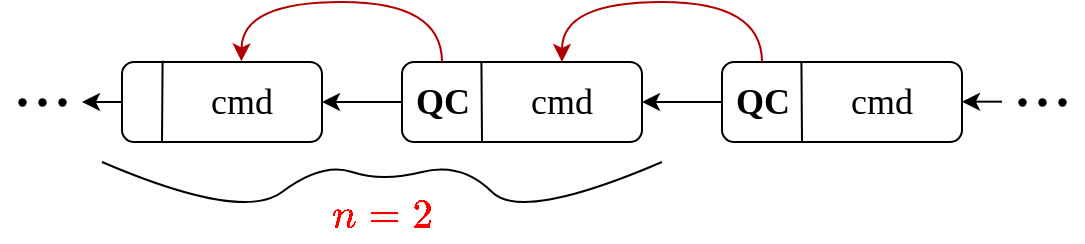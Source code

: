 <mxfile version="21.2.9" type="device">
  <diagram name="Page-1" id="kIeO5uGP7LgFwGZEmoK8">
    <mxGraphModel dx="954" dy="648" grid="1" gridSize="10" guides="1" tooltips="1" connect="1" arrows="1" fold="1" page="1" pageScale="1" pageWidth="827" pageHeight="1169" math="1" shadow="0">
      <root>
        <mxCell id="0" />
        <mxCell id="1" parent="0" />
        <mxCell id="IrBCVyRPKa5Xm-K4wgsj-1" value="" style="rounded=1;whiteSpace=wrap;html=1;fontFamily=Computer Modern;fontSource=https%3A%2F%2Ffonts.googleapis.com%2Fcss%3Ffamily%3DComputer%2BModern;" parent="1" vertex="1">
          <mxGeometry x="180" y="80" width="100" height="40" as="geometry" />
        </mxCell>
        <mxCell id="IrBCVyRPKa5Xm-K4wgsj-3" value="" style="endArrow=none;html=1;rounded=0;entryX=0.203;entryY=-0.017;entryDx=0;entryDy=0;entryPerimeter=0;fontFamily=Computer Modern;fontSource=https%3A%2F%2Ffonts.googleapis.com%2Fcss%3Ffamily%3DComputer%2BModern;" parent="1" target="IrBCVyRPKa5Xm-K4wgsj-1" edge="1">
          <mxGeometry width="50" height="50" relative="1" as="geometry">
            <mxPoint x="200" y="120" as="sourcePoint" />
            <mxPoint x="430" y="120" as="targetPoint" />
          </mxGeometry>
        </mxCell>
        <mxCell id="IrBCVyRPKa5Xm-K4wgsj-4" value="" style="endArrow=classic;html=1;rounded=0;exitX=0;exitY=0.5;exitDx=0;exitDy=0;fontFamily=Computer Modern;fontSource=https%3A%2F%2Ffonts.googleapis.com%2Fcss%3Ffamily%3DComputer%2BModern;" parent="1" source="IrBCVyRPKa5Xm-K4wgsj-1" edge="1">
          <mxGeometry width="50" height="50" relative="1" as="geometry">
            <mxPoint x="380" y="170" as="sourcePoint" />
            <mxPoint x="160" y="100" as="targetPoint" />
          </mxGeometry>
        </mxCell>
        <mxCell id="IrBCVyRPKa5Xm-K4wgsj-6" value="&lt;font style=&quot;font-size: 18px;&quot;&gt;cmd&lt;/font&gt;" style="text;html=1;strokeColor=none;fillColor=none;align=center;verticalAlign=middle;whiteSpace=wrap;rounded=0;fontFamily=Computer Modern;fontSource=https%3A%2F%2Ffonts.googleapis.com%2Fcss%3Ffamily%3DComputer%2BModern;" parent="1" vertex="1">
          <mxGeometry x="210" y="85" width="60" height="30" as="geometry" />
        </mxCell>
        <mxCell id="IrBCVyRPKa5Xm-K4wgsj-8" value="" style="rounded=1;whiteSpace=wrap;html=1;fontFamily=Computer Modern;fontSource=https%3A%2F%2Ffonts.googleapis.com%2Fcss%3Ffamily%3DComputer%2BModern;" parent="1" vertex="1">
          <mxGeometry x="320" y="80" width="120" height="40" as="geometry" />
        </mxCell>
        <mxCell id="IrBCVyRPKa5Xm-K4wgsj-9" value="" style="endArrow=none;html=1;rounded=0;entryX=0.331;entryY=0.008;entryDx=0;entryDy=0;entryPerimeter=0;fontFamily=Computer Modern;fontSource=https%3A%2F%2Ffonts.googleapis.com%2Fcss%3Ffamily%3DComputer%2BModern;" parent="1" target="IrBCVyRPKa5Xm-K4wgsj-8" edge="1">
          <mxGeometry width="50" height="50" relative="1" as="geometry">
            <mxPoint x="360" y="120" as="sourcePoint" />
            <mxPoint x="590" y="120" as="targetPoint" />
          </mxGeometry>
        </mxCell>
        <mxCell id="IrBCVyRPKa5Xm-K4wgsj-10" value="" style="endArrow=classic;html=1;rounded=0;exitX=0;exitY=0.5;exitDx=0;exitDy=0;fontFamily=Computer Modern;fontSource=https%3A%2F%2Ffonts.googleapis.com%2Fcss%3Ffamily%3DComputer%2BModern;" parent="1" source="IrBCVyRPKa5Xm-K4wgsj-8" edge="1">
          <mxGeometry width="50" height="50" relative="1" as="geometry">
            <mxPoint x="540" y="170" as="sourcePoint" />
            <mxPoint x="280" y="100" as="targetPoint" />
          </mxGeometry>
        </mxCell>
        <mxCell id="IrBCVyRPKa5Xm-K4wgsj-11" value="&lt;font style=&quot;font-size: 18px;&quot;&gt;QC&lt;/font&gt;" style="text;strokeColor=none;fillColor=none;html=1;fontSize=18;fontStyle=1;verticalAlign=middle;align=center;fontFamily=Computer Modern;fontSource=https%3A%2F%2Ffonts.googleapis.com%2Fcss%3Ffamily%3DComputer%2BModern;" parent="1" vertex="1">
          <mxGeometry x="320" y="80" width="40" height="40" as="geometry" />
        </mxCell>
        <mxCell id="IrBCVyRPKa5Xm-K4wgsj-12" value="&lt;font style=&quot;font-size: 18px;&quot;&gt;cmd&lt;/font&gt;" style="text;html=1;strokeColor=none;fillColor=none;align=center;verticalAlign=middle;whiteSpace=wrap;rounded=0;fontFamily=Computer Modern;fontSource=https%3A%2F%2Ffonts.googleapis.com%2Fcss%3Ffamily%3DComputer%2BModern;" parent="1" vertex="1">
          <mxGeometry x="370" y="85" width="60" height="30" as="geometry" />
        </mxCell>
        <mxCell id="IrBCVyRPKa5Xm-K4wgsj-13" value="" style="rounded=1;whiteSpace=wrap;html=1;fontFamily=Computer Modern;fontSource=https%3A%2F%2Ffonts.googleapis.com%2Fcss%3Ffamily%3DComputer%2BModern;" parent="1" vertex="1">
          <mxGeometry x="480" y="80" width="120" height="40" as="geometry" />
        </mxCell>
        <mxCell id="IrBCVyRPKa5Xm-K4wgsj-14" value="" style="endArrow=none;html=1;rounded=0;entryX=0.331;entryY=0.008;entryDx=0;entryDy=0;entryPerimeter=0;fontFamily=Computer Modern;fontSource=https%3A%2F%2Ffonts.googleapis.com%2Fcss%3Ffamily%3DComputer%2BModern;" parent="1" target="IrBCVyRPKa5Xm-K4wgsj-13" edge="1">
          <mxGeometry width="50" height="50" relative="1" as="geometry">
            <mxPoint x="520" y="120" as="sourcePoint" />
            <mxPoint x="750" y="120" as="targetPoint" />
          </mxGeometry>
        </mxCell>
        <mxCell id="IrBCVyRPKa5Xm-K4wgsj-15" value="" style="endArrow=classic;html=1;rounded=0;exitX=0;exitY=0.5;exitDx=0;exitDy=0;fontFamily=Computer Modern;fontSource=https%3A%2F%2Ffonts.googleapis.com%2Fcss%3Ffamily%3DComputer%2BModern;" parent="1" source="IrBCVyRPKa5Xm-K4wgsj-13" edge="1">
          <mxGeometry width="50" height="50" relative="1" as="geometry">
            <mxPoint x="700" y="170" as="sourcePoint" />
            <mxPoint x="440" y="100" as="targetPoint" />
          </mxGeometry>
        </mxCell>
        <mxCell id="IrBCVyRPKa5Xm-K4wgsj-16" value="&lt;font style=&quot;font-size: 18px;&quot;&gt;QC&lt;/font&gt;" style="text;strokeColor=none;fillColor=none;html=1;fontSize=18;fontStyle=1;verticalAlign=middle;align=center;fontFamily=Computer Modern;fontSource=https%3A%2F%2Ffonts.googleapis.com%2Fcss%3Ffamily%3DComputer%2BModern;" parent="1" vertex="1">
          <mxGeometry x="480" y="80" width="40" height="40" as="geometry" />
        </mxCell>
        <mxCell id="IrBCVyRPKa5Xm-K4wgsj-17" value="&lt;font style=&quot;font-size: 18px;&quot;&gt;cmd&lt;/font&gt;" style="text;html=1;strokeColor=none;fillColor=none;align=center;verticalAlign=middle;whiteSpace=wrap;rounded=0;fontFamily=Computer Modern;fontSource=https%3A%2F%2Ffonts.googleapis.com%2Fcss%3Ffamily%3DComputer%2BModern;" parent="1" vertex="1">
          <mxGeometry x="530" y="85" width="60" height="30" as="geometry" />
        </mxCell>
        <mxCell id="IrBCVyRPKa5Xm-K4wgsj-23" value="" style="endArrow=classic;html=1;exitX=0.5;exitY=0;exitDx=0;exitDy=0;entryX=0.597;entryY=-0.008;entryDx=0;entryDy=0;entryPerimeter=0;strokeColor=#B20000;fillColor=#e51400;curved=1;fontFamily=Computer Modern;fontSource=https%3A%2F%2Ffonts.googleapis.com%2Fcss%3Ffamily%3DComputer%2BModern;" parent="1" source="IrBCVyRPKa5Xm-K4wgsj-11" target="IrBCVyRPKa5Xm-K4wgsj-1" edge="1">
          <mxGeometry width="50" height="50" relative="1" as="geometry">
            <mxPoint x="340" y="70" as="sourcePoint" />
            <mxPoint x="390" y="20" as="targetPoint" />
            <Array as="points">
              <mxPoint x="340" y="50" />
              <mxPoint x="240" y="50" />
            </Array>
          </mxGeometry>
        </mxCell>
        <mxCell id="IrBCVyRPKa5Xm-K4wgsj-24" value="" style="endArrow=classic;html=1;exitX=0.5;exitY=0;exitDx=0;exitDy=0;entryX=0.597;entryY=-0.008;entryDx=0;entryDy=0;entryPerimeter=0;strokeColor=#B20000;fillColor=#e51400;curved=1;fontFamily=Computer Modern;fontSource=https%3A%2F%2Ffonts.googleapis.com%2Fcss%3Ffamily%3DComputer%2BModern;" parent="1" edge="1">
          <mxGeometry width="50" height="50" relative="1" as="geometry">
            <mxPoint x="500" y="80" as="sourcePoint" />
            <mxPoint x="400" y="80" as="targetPoint" />
            <Array as="points">
              <mxPoint x="500" y="50" />
              <mxPoint x="400" y="50" />
            </Array>
          </mxGeometry>
        </mxCell>
        <mxCell id="IrBCVyRPKa5Xm-K4wgsj-25" value="" style="endArrow=classic;html=1;rounded=0;exitX=0;exitY=0.5;exitDx=0;exitDy=0;fontFamily=Computer Modern;fontSource=https%3A%2F%2Ffonts.googleapis.com%2Fcss%3Ffamily%3DComputer%2BModern;" parent="1" edge="1">
          <mxGeometry width="50" height="50" relative="1" as="geometry">
            <mxPoint x="620" y="99.83" as="sourcePoint" />
            <mxPoint x="600" y="99.83" as="targetPoint" />
          </mxGeometry>
        </mxCell>
        <mxCell id="IrBCVyRPKa5Xm-K4wgsj-26" value="" style="shape=waypoint;sketch=0;fillStyle=solid;size=6;pointerEvents=1;points=[];fillColor=none;resizable=0;rotatable=0;perimeter=centerPerimeter;snapToPoint=1;strokeWidth=0.1;fontFamily=Computer Modern;fontSource=https%3A%2F%2Ffonts.googleapis.com%2Fcss%3Ffamily%3DComputer%2BModern;" parent="1" vertex="1">
          <mxGeometry x="140" y="90" width="20" height="20" as="geometry" />
        </mxCell>
        <mxCell id="IrBCVyRPKa5Xm-K4wgsj-30" value="" style="shape=waypoint;sketch=0;fillStyle=solid;size=6;pointerEvents=1;points=[];fillColor=none;resizable=0;rotatable=0;perimeter=centerPerimeter;snapToPoint=1;strokeWidth=0.1;fontFamily=Computer Modern;fontSource=https%3A%2F%2Ffonts.googleapis.com%2Fcss%3Ffamily%3DComputer%2BModern;" parent="1" vertex="1">
          <mxGeometry x="130" y="90" width="20" height="20" as="geometry" />
        </mxCell>
        <mxCell id="IrBCVyRPKa5Xm-K4wgsj-31" value="" style="shape=waypoint;sketch=0;fillStyle=solid;size=6;pointerEvents=1;points=[];fillColor=none;resizable=0;rotatable=0;perimeter=centerPerimeter;snapToPoint=1;strokeWidth=0.1;fontFamily=Computer Modern;fontSource=https%3A%2F%2Ffonts.googleapis.com%2Fcss%3Ffamily%3DComputer%2BModern;" parent="1" vertex="1">
          <mxGeometry x="120" y="90" width="20" height="20" as="geometry" />
        </mxCell>
        <mxCell id="IrBCVyRPKa5Xm-K4wgsj-34" value="" style="shape=waypoint;sketch=0;fillStyle=solid;size=6;pointerEvents=1;points=[];fillColor=none;resizable=0;rotatable=0;perimeter=centerPerimeter;snapToPoint=1;strokeWidth=0.1;fontFamily=Computer Modern;fontSource=https%3A%2F%2Ffonts.googleapis.com%2Fcss%3Ffamily%3DComputer%2BModern;" parent="1" vertex="1">
          <mxGeometry x="630" y="90" width="20" height="20" as="geometry" />
        </mxCell>
        <mxCell id="IrBCVyRPKa5Xm-K4wgsj-35" value="" style="shape=waypoint;sketch=0;fillStyle=solid;size=6;pointerEvents=1;points=[];fillColor=none;resizable=0;rotatable=0;perimeter=centerPerimeter;snapToPoint=1;strokeWidth=0.1;fontFamily=Computer Modern;fontSource=https%3A%2F%2Ffonts.googleapis.com%2Fcss%3Ffamily%3DComputer%2BModern;" parent="1" vertex="1">
          <mxGeometry x="620" y="90" width="20" height="20" as="geometry" />
        </mxCell>
        <mxCell id="IrBCVyRPKa5Xm-K4wgsj-36" value="" style="shape=waypoint;sketch=0;fillStyle=solid;size=6;pointerEvents=1;points=[];fillColor=none;resizable=0;rotatable=0;perimeter=centerPerimeter;snapToPoint=1;strokeWidth=0.1;fontFamily=Computer Modern;fontSource=https%3A%2F%2Ffonts.googleapis.com%2Fcss%3Ffamily%3DComputer%2BModern;" parent="1" vertex="1">
          <mxGeometry x="640" y="90" width="20" height="20" as="geometry" />
        </mxCell>
        <mxCell id="O4pKd2Ep-xQimP7ew1Od-2" value="" style="group" vertex="1" connectable="0" parent="1">
          <mxGeometry x="240" y="130" width="140" height="40" as="geometry" />
        </mxCell>
        <mxCell id="IrBCVyRPKa5Xm-K4wgsj-40" value="" style="endArrow=none;html=1;curved=1;fontFamily=Computer Modern;fontSource=https%3A%2F%2Ffonts.googleapis.com%2Fcss%3Ffamily%3DComputer%2BModern;" parent="O4pKd2Ep-xQimP7ew1Od-2" edge="1">
          <mxGeometry width="50" height="50" relative="1" as="geometry">
            <mxPoint x="-70" as="sourcePoint" />
            <mxPoint x="210" as="targetPoint" />
            <Array as="points">
              <mxPoint y="30" />
              <mxPoint x="40" />
              <mxPoint x="70" y="10" />
              <mxPoint x="110" />
              <mxPoint x="140" y="30" />
            </Array>
          </mxGeometry>
        </mxCell>
        <mxCell id="IrBCVyRPKa5Xm-K4wgsj-41" value="$$n=2$$" style="text;html=1;strokeColor=none;fillColor=none;align=center;verticalAlign=middle;whiteSpace=wrap;rounded=0;fontColor=#FF0000;fontSize=20;fontFamily=Computer Modern;fontSource=https%3A%2F%2Ffonts.googleapis.com%2Fcss%3Ffamily%3DComputer%2BModern;" parent="O4pKd2Ep-xQimP7ew1Od-2" vertex="1">
          <mxGeometry x="40" y="10" width="60" height="30" as="geometry" />
        </mxCell>
      </root>
    </mxGraphModel>
  </diagram>
</mxfile>
